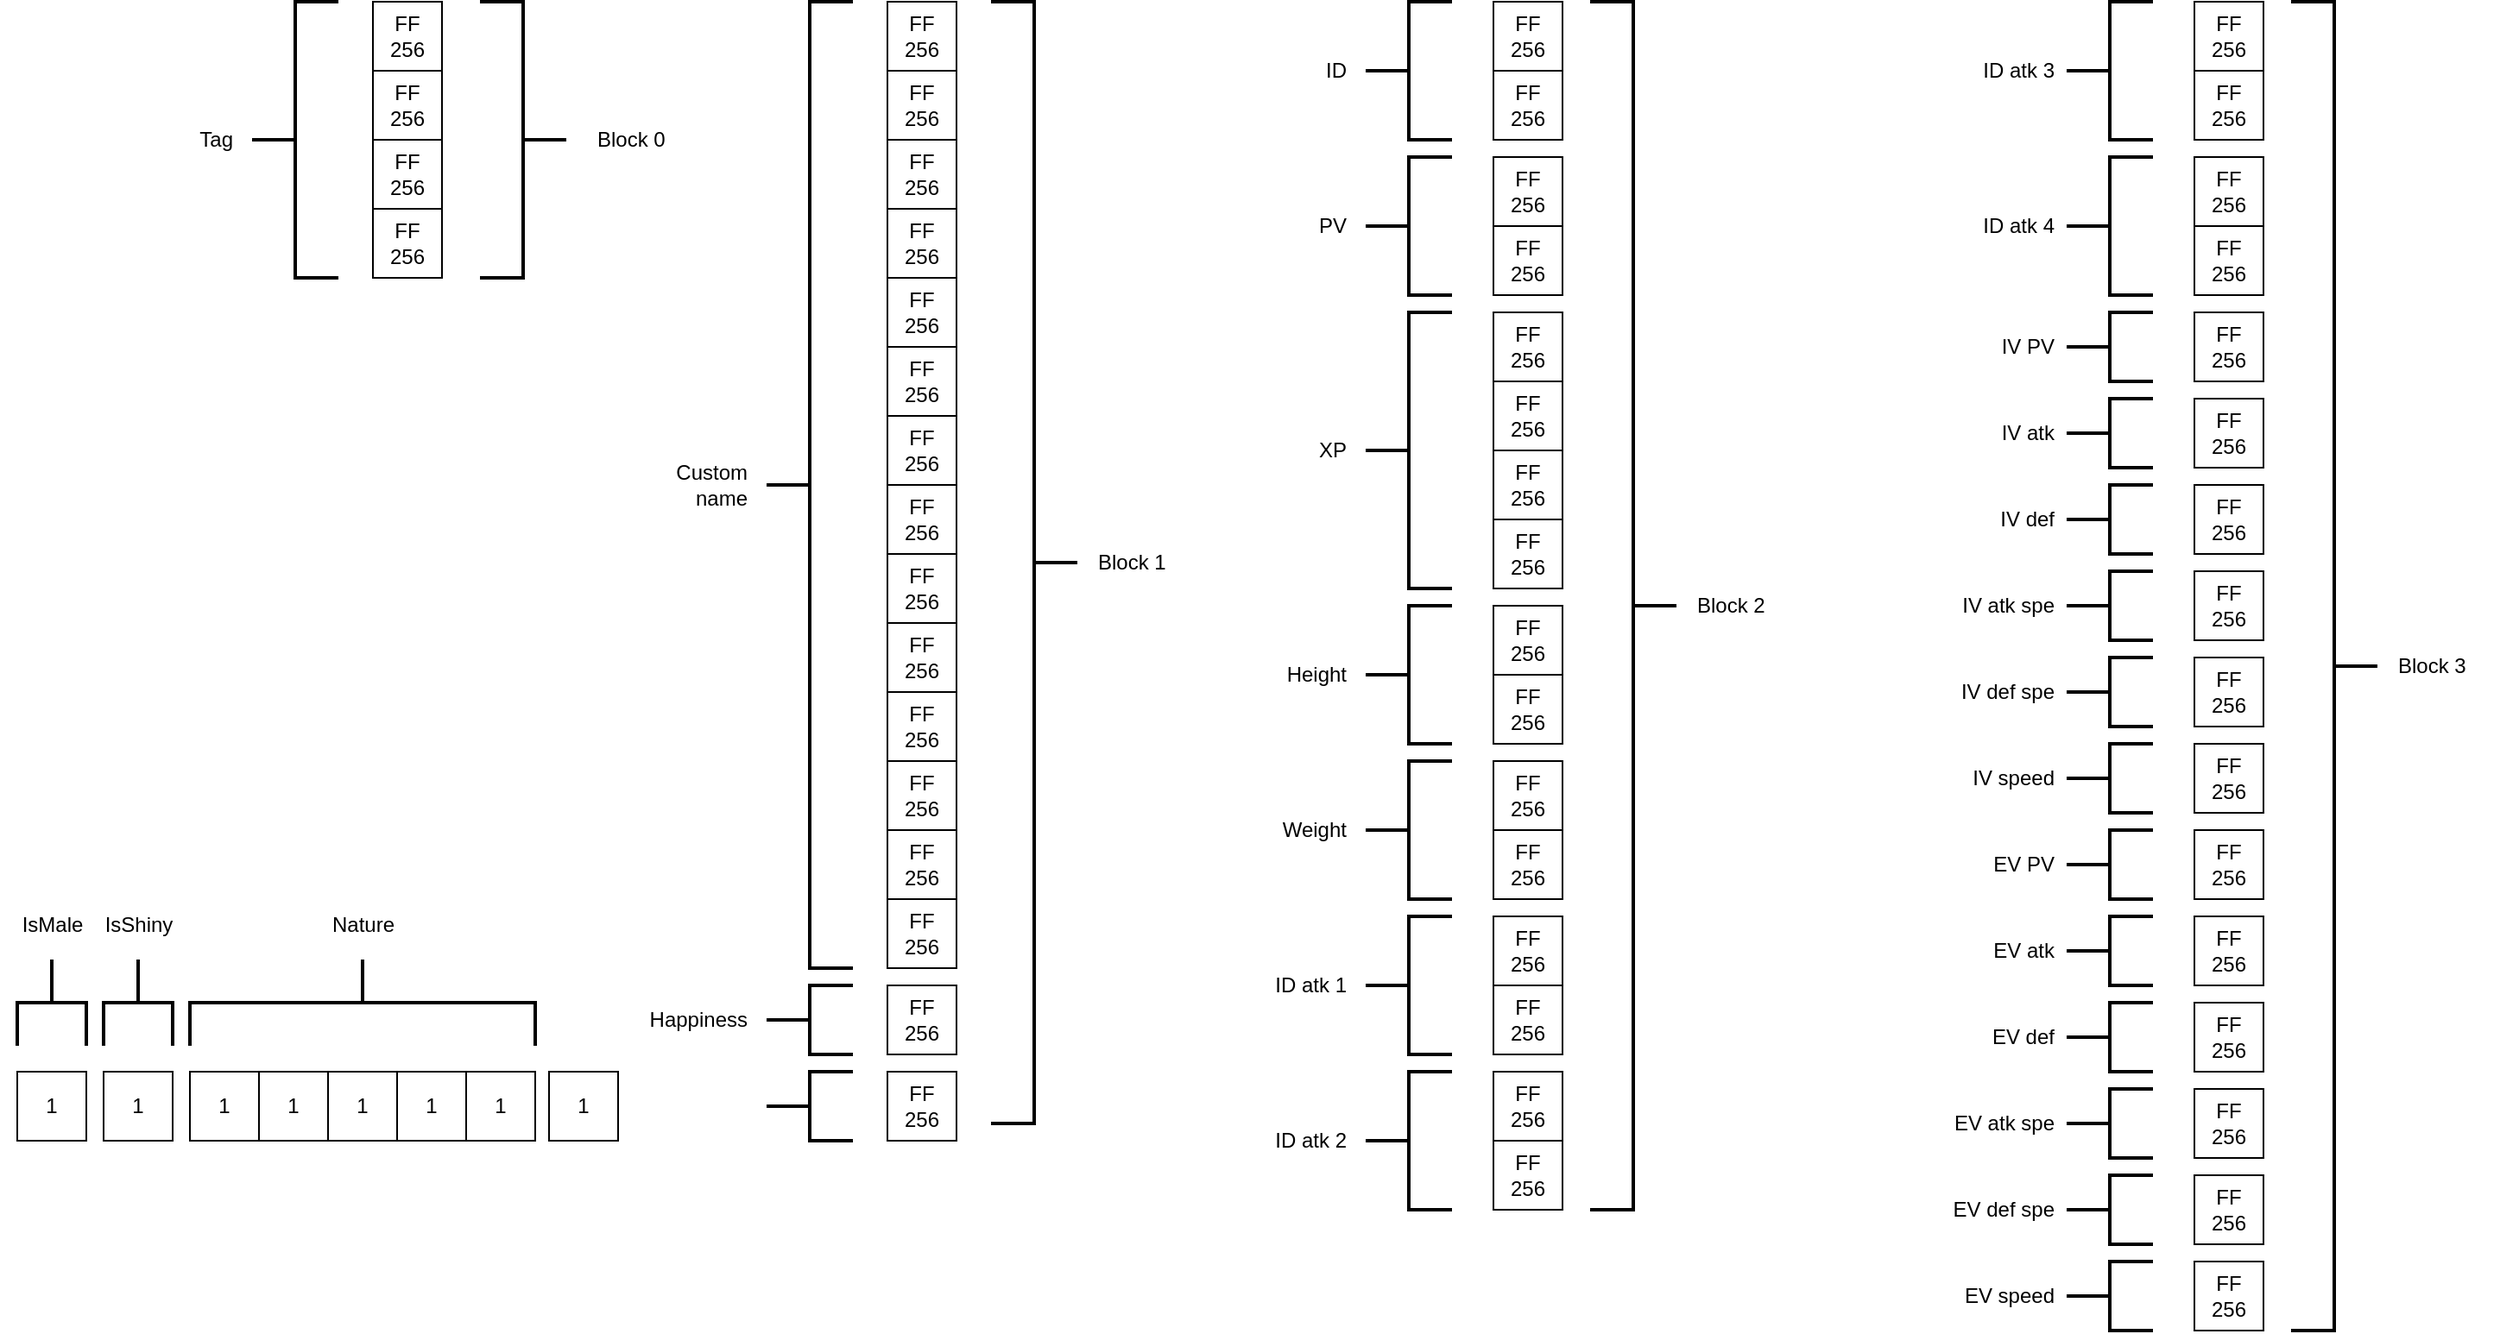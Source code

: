 <mxfile version="22.1.16" type="device">
  <diagram name="Page-1" id="fNJxJ_ZL7ugiNUzL1Xjg">
    <mxGraphModel dx="2474" dy="1196" grid="0" gridSize="10" guides="1" tooltips="1" connect="1" arrows="1" fold="1" page="0" pageScale="1" pageWidth="827" pageHeight="1169" background="none" math="0" shadow="0">
      <root>
        <mxCell id="0" />
        <mxCell id="1" parent="0" />
        <mxCell id="mfL0TyV-P2WpPhHrdN5V-8" value="FF&lt;br&gt;256" style="whiteSpace=wrap;html=1;aspect=fixed;labelBackgroundColor=none;" parent="1" vertex="1">
          <mxGeometry x="150" y="170" width="40" height="40" as="geometry" />
        </mxCell>
        <mxCell id="mfL0TyV-P2WpPhHrdN5V-9" value="FF&lt;br&gt;256" style="whiteSpace=wrap;html=1;aspect=fixed;labelBackgroundColor=none;" parent="1" vertex="1">
          <mxGeometry x="150" y="210" width="40" height="40" as="geometry" />
        </mxCell>
        <mxCell id="mfL0TyV-P2WpPhHrdN5V-10" value="FF&lt;br&gt;256" style="whiteSpace=wrap;html=1;aspect=fixed;labelBackgroundColor=none;" parent="1" vertex="1">
          <mxGeometry x="150" y="250" width="40" height="40" as="geometry" />
        </mxCell>
        <mxCell id="mfL0TyV-P2WpPhHrdN5V-11" value="FF&lt;br&gt;256" style="whiteSpace=wrap;html=1;aspect=fixed;labelBackgroundColor=none;" parent="1" vertex="1">
          <mxGeometry x="150" y="290" width="40" height="40" as="geometry" />
        </mxCell>
        <mxCell id="mfL0TyV-P2WpPhHrdN5V-16" value="FF&lt;br&gt;256" style="whiteSpace=wrap;html=1;aspect=fixed;labelBackgroundColor=none;" parent="1" vertex="1">
          <mxGeometry x="150" y="330" width="40" height="40" as="geometry" />
        </mxCell>
        <mxCell id="mfL0TyV-P2WpPhHrdN5V-17" value="FF&lt;br&gt;256" style="whiteSpace=wrap;html=1;aspect=fixed;labelBackgroundColor=none;" parent="1" vertex="1">
          <mxGeometry x="150" y="370" width="40" height="40" as="geometry" />
        </mxCell>
        <mxCell id="mfL0TyV-P2WpPhHrdN5V-18" value="FF&lt;br&gt;256" style="whiteSpace=wrap;html=1;aspect=fixed;labelBackgroundColor=none;" parent="1" vertex="1">
          <mxGeometry x="150" y="410" width="40" height="40" as="geometry" />
        </mxCell>
        <mxCell id="mfL0TyV-P2WpPhHrdN5V-19" value="FF&lt;br&gt;256" style="whiteSpace=wrap;html=1;aspect=fixed;labelBackgroundColor=none;" parent="1" vertex="1">
          <mxGeometry x="150" y="450" width="40" height="40" as="geometry" />
        </mxCell>
        <mxCell id="mfL0TyV-P2WpPhHrdN5V-20" value="FF&lt;br&gt;256" style="whiteSpace=wrap;html=1;aspect=fixed;labelBackgroundColor=none;" parent="1" vertex="1">
          <mxGeometry x="150" y="490" width="40" height="40" as="geometry" />
        </mxCell>
        <mxCell id="mfL0TyV-P2WpPhHrdN5V-21" value="FF&lt;br&gt;256" style="whiteSpace=wrap;html=1;aspect=fixed;labelBackgroundColor=none;" parent="1" vertex="1">
          <mxGeometry x="150" y="530" width="40" height="40" as="geometry" />
        </mxCell>
        <mxCell id="mfL0TyV-P2WpPhHrdN5V-22" value="FF&lt;br&gt;256" style="whiteSpace=wrap;html=1;aspect=fixed;labelBackgroundColor=none;" parent="1" vertex="1">
          <mxGeometry x="150" y="580" width="40" height="40" as="geometry" />
        </mxCell>
        <mxCell id="mfL0TyV-P2WpPhHrdN5V-23" value="FF&lt;br&gt;256" style="whiteSpace=wrap;html=1;aspect=fixed;labelBackgroundColor=none;" parent="1" vertex="1">
          <mxGeometry x="150" y="630" width="40" height="40" as="geometry" />
        </mxCell>
        <mxCell id="mfL0TyV-P2WpPhHrdN5V-24" value="" style="strokeWidth=2;html=1;shape=mxgraph.flowchart.annotation_2;align=left;labelPosition=right;pointerEvents=1;labelBackgroundColor=none;" parent="1" vertex="1">
          <mxGeometry x="80" y="10" width="50" height="560" as="geometry" />
        </mxCell>
        <mxCell id="mfL0TyV-P2WpPhHrdN5V-25" value="Custom&lt;br&gt;name" style="text;html=1;align=right;verticalAlign=middle;resizable=0;points=[];autosize=1;strokeColor=none;fillColor=none;labelBackgroundColor=none;" parent="1" vertex="1">
          <mxGeometry x="10" y="270" width="60" height="40" as="geometry" />
        </mxCell>
        <mxCell id="mfL0TyV-P2WpPhHrdN5V-26" value="FF&lt;br&gt;256" style="whiteSpace=wrap;html=1;aspect=fixed;labelBackgroundColor=none;" parent="1" vertex="1">
          <mxGeometry x="501" y="10" width="40" height="40" as="geometry" />
        </mxCell>
        <mxCell id="mfL0TyV-P2WpPhHrdN5V-27" value="FF&lt;br&gt;256" style="whiteSpace=wrap;html=1;aspect=fixed;labelBackgroundColor=none;" parent="1" vertex="1">
          <mxGeometry x="501" y="50" width="40" height="40" as="geometry" />
        </mxCell>
        <mxCell id="mfL0TyV-P2WpPhHrdN5V-28" value="" style="strokeWidth=2;html=1;shape=mxgraph.flowchart.annotation_2;align=left;labelPosition=right;pointerEvents=1;labelBackgroundColor=none;" parent="1" vertex="1">
          <mxGeometry x="427" y="10" width="50" height="80" as="geometry" />
        </mxCell>
        <mxCell id="mfL0TyV-P2WpPhHrdN5V-29" value="ID" style="text;html=1;align=right;verticalAlign=middle;resizable=0;points=[];autosize=1;strokeColor=none;fillColor=none;labelBackgroundColor=none;" parent="1" vertex="1">
          <mxGeometry x="377" y="35" width="40" height="30" as="geometry" />
        </mxCell>
        <mxCell id="mfL0TyV-P2WpPhHrdN5V-30" value="FF&lt;br&gt;256" style="whiteSpace=wrap;html=1;aspect=fixed;labelBackgroundColor=none;" parent="1" vertex="1">
          <mxGeometry x="501" y="100" width="40" height="40" as="geometry" />
        </mxCell>
        <mxCell id="mfL0TyV-P2WpPhHrdN5V-31" value="FF&lt;br&gt;256" style="whiteSpace=wrap;html=1;aspect=fixed;labelBackgroundColor=none;" parent="1" vertex="1">
          <mxGeometry x="501" y="140" width="40" height="40" as="geometry" />
        </mxCell>
        <mxCell id="mfL0TyV-P2WpPhHrdN5V-32" value="" style="strokeWidth=2;html=1;shape=mxgraph.flowchart.annotation_2;align=left;labelPosition=right;pointerEvents=1;labelBackgroundColor=none;" parent="1" vertex="1">
          <mxGeometry x="427" y="100" width="50" height="80" as="geometry" />
        </mxCell>
        <mxCell id="mfL0TyV-P2WpPhHrdN5V-33" value="PV" style="text;html=1;align=right;verticalAlign=middle;resizable=0;points=[];autosize=1;strokeColor=none;fillColor=none;labelBackgroundColor=none;" parent="1" vertex="1">
          <mxGeometry x="377" y="125" width="40" height="30" as="geometry" />
        </mxCell>
        <mxCell id="mfL0TyV-P2WpPhHrdN5V-34" value="FF&lt;br&gt;256" style="whiteSpace=wrap;html=1;aspect=fixed;labelBackgroundColor=none;" parent="1" vertex="1">
          <mxGeometry x="501" y="190" width="40" height="40" as="geometry" />
        </mxCell>
        <mxCell id="mfL0TyV-P2WpPhHrdN5V-35" value="FF&lt;br&gt;256" style="whiteSpace=wrap;html=1;aspect=fixed;labelBackgroundColor=none;" parent="1" vertex="1">
          <mxGeometry x="501" y="230" width="40" height="40" as="geometry" />
        </mxCell>
        <mxCell id="mfL0TyV-P2WpPhHrdN5V-36" value="" style="strokeWidth=2;html=1;shape=mxgraph.flowchart.annotation_2;align=left;labelPosition=right;pointerEvents=1;labelBackgroundColor=none;" parent="1" vertex="1">
          <mxGeometry x="427" y="190" width="50" height="160" as="geometry" />
        </mxCell>
        <mxCell id="mfL0TyV-P2WpPhHrdN5V-37" value="XP" style="text;html=1;align=right;verticalAlign=middle;resizable=0;points=[];autosize=1;strokeColor=none;fillColor=none;labelBackgroundColor=none;" parent="1" vertex="1">
          <mxGeometry x="377" y="255" width="40" height="30" as="geometry" />
        </mxCell>
        <mxCell id="mfL0TyV-P2WpPhHrdN5V-38" value="FF&lt;br&gt;256" style="whiteSpace=wrap;html=1;aspect=fixed;labelBackgroundColor=none;" parent="1" vertex="1">
          <mxGeometry x="501" y="270" width="40" height="40" as="geometry" />
        </mxCell>
        <mxCell id="mfL0TyV-P2WpPhHrdN5V-39" value="FF&lt;br&gt;256" style="whiteSpace=wrap;html=1;aspect=fixed;labelBackgroundColor=none;" parent="1" vertex="1">
          <mxGeometry x="501" y="310" width="40" height="40" as="geometry" />
        </mxCell>
        <mxCell id="mfL0TyV-P2WpPhHrdN5V-40" value="FF&lt;br&gt;256" style="whiteSpace=wrap;html=1;aspect=fixed;labelBackgroundColor=none;" parent="1" vertex="1">
          <mxGeometry x="501" y="360" width="40" height="40" as="geometry" />
        </mxCell>
        <mxCell id="mfL0TyV-P2WpPhHrdN5V-41" value="FF&lt;br&gt;256" style="whiteSpace=wrap;html=1;aspect=fixed;labelBackgroundColor=none;" parent="1" vertex="1">
          <mxGeometry x="501" y="400" width="40" height="40" as="geometry" />
        </mxCell>
        <mxCell id="mfL0TyV-P2WpPhHrdN5V-42" value="" style="strokeWidth=2;html=1;shape=mxgraph.flowchart.annotation_2;align=left;labelPosition=right;pointerEvents=1;labelBackgroundColor=none;" parent="1" vertex="1">
          <mxGeometry x="427" y="360" width="50" height="80" as="geometry" />
        </mxCell>
        <mxCell id="mfL0TyV-P2WpPhHrdN5V-43" value="Height" style="text;html=1;align=right;verticalAlign=middle;resizable=0;points=[];autosize=1;strokeColor=none;fillColor=none;labelBackgroundColor=none;" parent="1" vertex="1">
          <mxGeometry x="357" y="385" width="60" height="30" as="geometry" />
        </mxCell>
        <mxCell id="mfL0TyV-P2WpPhHrdN5V-44" value="FF&lt;br&gt;256" style="whiteSpace=wrap;html=1;aspect=fixed;labelBackgroundColor=none;" parent="1" vertex="1">
          <mxGeometry x="501" y="450" width="40" height="40" as="geometry" />
        </mxCell>
        <mxCell id="mfL0TyV-P2WpPhHrdN5V-45" value="FF&lt;br&gt;256" style="whiteSpace=wrap;html=1;aspect=fixed;labelBackgroundColor=none;" parent="1" vertex="1">
          <mxGeometry x="501" y="490" width="40" height="40" as="geometry" />
        </mxCell>
        <mxCell id="mfL0TyV-P2WpPhHrdN5V-46" value="" style="strokeWidth=2;html=1;shape=mxgraph.flowchart.annotation_2;align=left;labelPosition=right;pointerEvents=1;labelBackgroundColor=none;" parent="1" vertex="1">
          <mxGeometry x="427" y="450" width="50" height="80" as="geometry" />
        </mxCell>
        <mxCell id="mfL0TyV-P2WpPhHrdN5V-47" value="Weight" style="text;html=1;align=right;verticalAlign=middle;resizable=0;points=[];autosize=1;strokeColor=none;fillColor=none;labelBackgroundColor=none;" parent="1" vertex="1">
          <mxGeometry x="357" y="475" width="60" height="30" as="geometry" />
        </mxCell>
        <mxCell id="mfL0TyV-P2WpPhHrdN5V-48" value="FF&lt;br&gt;256" style="whiteSpace=wrap;html=1;aspect=fixed;labelBackgroundColor=none;" parent="1" vertex="1">
          <mxGeometry x="501" y="540" width="40" height="40" as="geometry" />
        </mxCell>
        <mxCell id="mfL0TyV-P2WpPhHrdN5V-49" value="FF&lt;br&gt;256" style="whiteSpace=wrap;html=1;aspect=fixed;labelBackgroundColor=none;" parent="1" vertex="1">
          <mxGeometry x="501" y="580" width="40" height="40" as="geometry" />
        </mxCell>
        <mxCell id="mfL0TyV-P2WpPhHrdN5V-50" value="" style="strokeWidth=2;html=1;shape=mxgraph.flowchart.annotation_2;align=left;labelPosition=right;pointerEvents=1;labelBackgroundColor=none;" parent="1" vertex="1">
          <mxGeometry x="427" y="540" width="50" height="80" as="geometry" />
        </mxCell>
        <mxCell id="mfL0TyV-P2WpPhHrdN5V-51" value="ID atk 1" style="text;html=1;align=right;verticalAlign=middle;resizable=0;points=[];autosize=1;strokeColor=none;fillColor=none;labelBackgroundColor=none;" parent="1" vertex="1">
          <mxGeometry x="357" y="565" width="60" height="30" as="geometry" />
        </mxCell>
        <mxCell id="mfL0TyV-P2WpPhHrdN5V-52" value="FF&lt;br&gt;256" style="whiteSpace=wrap;html=1;aspect=fixed;labelBackgroundColor=none;" parent="1" vertex="1">
          <mxGeometry x="501" y="630" width="40" height="40" as="geometry" />
        </mxCell>
        <mxCell id="mfL0TyV-P2WpPhHrdN5V-53" value="FF&lt;br&gt;256" style="whiteSpace=wrap;html=1;aspect=fixed;labelBackgroundColor=none;" parent="1" vertex="1">
          <mxGeometry x="501" y="670" width="40" height="40" as="geometry" />
        </mxCell>
        <mxCell id="mfL0TyV-P2WpPhHrdN5V-54" value="" style="strokeWidth=2;html=1;shape=mxgraph.flowchart.annotation_2;align=left;labelPosition=right;pointerEvents=1;labelBackgroundColor=none;" parent="1" vertex="1">
          <mxGeometry x="427" y="630" width="50" height="80" as="geometry" />
        </mxCell>
        <mxCell id="mfL0TyV-P2WpPhHrdN5V-55" value="ID atk 2" style="text;html=1;align=right;verticalAlign=middle;resizable=0;points=[];autosize=1;strokeColor=none;fillColor=none;labelBackgroundColor=none;" parent="1" vertex="1">
          <mxGeometry x="357" y="655" width="60" height="30" as="geometry" />
        </mxCell>
        <mxCell id="mfL0TyV-P2WpPhHrdN5V-56" value="FF&lt;br&gt;256" style="whiteSpace=wrap;html=1;aspect=fixed;labelBackgroundColor=none;" parent="1" vertex="1">
          <mxGeometry x="907" y="10" width="40" height="40" as="geometry" />
        </mxCell>
        <mxCell id="mfL0TyV-P2WpPhHrdN5V-57" value="FF&lt;br&gt;256" style="whiteSpace=wrap;html=1;aspect=fixed;labelBackgroundColor=none;" parent="1" vertex="1">
          <mxGeometry x="907" y="50" width="40" height="40" as="geometry" />
        </mxCell>
        <mxCell id="mfL0TyV-P2WpPhHrdN5V-58" value="" style="strokeWidth=2;html=1;shape=mxgraph.flowchart.annotation_2;align=left;labelPosition=right;pointerEvents=1;labelBackgroundColor=none;" parent="1" vertex="1">
          <mxGeometry x="833" y="10" width="50" height="80" as="geometry" />
        </mxCell>
        <mxCell id="mfL0TyV-P2WpPhHrdN5V-59" value="ID atk 3" style="text;html=1;align=right;verticalAlign=middle;resizable=0;points=[];autosize=1;strokeColor=none;fillColor=none;labelBackgroundColor=none;" parent="1" vertex="1">
          <mxGeometry x="767" y="35" width="60" height="30" as="geometry" />
        </mxCell>
        <mxCell id="mfL0TyV-P2WpPhHrdN5V-60" value="FF&lt;br&gt;256" style="whiteSpace=wrap;html=1;aspect=fixed;labelBackgroundColor=none;" parent="1" vertex="1">
          <mxGeometry x="907" y="100" width="40" height="40" as="geometry" />
        </mxCell>
        <mxCell id="mfL0TyV-P2WpPhHrdN5V-61" value="FF&lt;br&gt;256" style="whiteSpace=wrap;html=1;aspect=fixed;labelBackgroundColor=none;" parent="1" vertex="1">
          <mxGeometry x="907" y="140" width="40" height="40" as="geometry" />
        </mxCell>
        <mxCell id="mfL0TyV-P2WpPhHrdN5V-62" value="" style="strokeWidth=2;html=1;shape=mxgraph.flowchart.annotation_2;align=left;labelPosition=right;pointerEvents=1;labelBackgroundColor=none;" parent="1" vertex="1">
          <mxGeometry x="833" y="100" width="50" height="80" as="geometry" />
        </mxCell>
        <mxCell id="mfL0TyV-P2WpPhHrdN5V-63" value="ID atk 4" style="text;html=1;align=right;verticalAlign=middle;resizable=0;points=[];autosize=1;strokeColor=none;fillColor=none;labelBackgroundColor=none;" parent="1" vertex="1">
          <mxGeometry x="767" y="125" width="60" height="30" as="geometry" />
        </mxCell>
        <mxCell id="mfL0TyV-P2WpPhHrdN5V-64" value="FF&lt;br&gt;256" style="whiteSpace=wrap;html=1;aspect=fixed;labelBackgroundColor=none;" parent="1" vertex="1">
          <mxGeometry x="907" y="190" width="40" height="40" as="geometry" />
        </mxCell>
        <mxCell id="mfL0TyV-P2WpPhHrdN5V-66" value="" style="strokeWidth=2;html=1;shape=mxgraph.flowchart.annotation_2;align=left;labelPosition=right;pointerEvents=1;labelBackgroundColor=none;" parent="1" vertex="1">
          <mxGeometry x="833" y="190" width="50" height="40" as="geometry" />
        </mxCell>
        <mxCell id="mfL0TyV-P2WpPhHrdN5V-67" value="IV PV" style="text;html=1;align=right;verticalAlign=middle;resizable=0;points=[];autosize=1;strokeColor=none;fillColor=none;labelBackgroundColor=none;" parent="1" vertex="1">
          <mxGeometry x="777" y="195" width="50" height="30" as="geometry" />
        </mxCell>
        <mxCell id="mfL0TyV-P2WpPhHrdN5V-68" value="FF&lt;br&gt;256" style="whiteSpace=wrap;html=1;aspect=fixed;labelBackgroundColor=none;" parent="1" vertex="1">
          <mxGeometry x="907" y="240" width="40" height="40" as="geometry" />
        </mxCell>
        <mxCell id="mfL0TyV-P2WpPhHrdN5V-69" value="" style="strokeWidth=2;html=1;shape=mxgraph.flowchart.annotation_2;align=left;labelPosition=right;pointerEvents=1;labelBackgroundColor=none;" parent="1" vertex="1">
          <mxGeometry x="833" y="240" width="50" height="40" as="geometry" />
        </mxCell>
        <mxCell id="mfL0TyV-P2WpPhHrdN5V-70" value="IV atk" style="text;html=1;align=right;verticalAlign=middle;resizable=0;points=[];autosize=1;strokeColor=none;fillColor=none;labelBackgroundColor=none;" parent="1" vertex="1">
          <mxGeometry x="777" y="245" width="50" height="30" as="geometry" />
        </mxCell>
        <mxCell id="mfL0TyV-P2WpPhHrdN5V-71" value="FF&lt;br&gt;256" style="whiteSpace=wrap;html=1;aspect=fixed;labelBackgroundColor=none;" parent="1" vertex="1">
          <mxGeometry x="907" y="290" width="40" height="40" as="geometry" />
        </mxCell>
        <mxCell id="mfL0TyV-P2WpPhHrdN5V-72" value="" style="strokeWidth=2;html=1;shape=mxgraph.flowchart.annotation_2;align=left;labelPosition=right;pointerEvents=1;labelBackgroundColor=none;" parent="1" vertex="1">
          <mxGeometry x="833" y="290" width="50" height="40" as="geometry" />
        </mxCell>
        <mxCell id="mfL0TyV-P2WpPhHrdN5V-73" value="IV def" style="text;html=1;align=right;verticalAlign=middle;resizable=0;points=[];autosize=1;strokeColor=none;fillColor=none;labelBackgroundColor=none;" parent="1" vertex="1">
          <mxGeometry x="777" y="295" width="50" height="30" as="geometry" />
        </mxCell>
        <mxCell id="mfL0TyV-P2WpPhHrdN5V-78" value="FF&lt;br&gt;256" style="whiteSpace=wrap;html=1;aspect=fixed;labelBackgroundColor=none;" parent="1" vertex="1">
          <mxGeometry x="907" y="340" width="40" height="40" as="geometry" />
        </mxCell>
        <mxCell id="mfL0TyV-P2WpPhHrdN5V-79" value="" style="strokeWidth=2;html=1;shape=mxgraph.flowchart.annotation_2;align=left;labelPosition=right;pointerEvents=1;labelBackgroundColor=none;" parent="1" vertex="1">
          <mxGeometry x="833" y="340" width="50" height="40" as="geometry" />
        </mxCell>
        <mxCell id="mfL0TyV-P2WpPhHrdN5V-80" value="IV atk spe" style="text;html=1;align=right;verticalAlign=middle;resizable=0;points=[];autosize=1;strokeColor=none;fillColor=none;labelBackgroundColor=none;" parent="1" vertex="1">
          <mxGeometry x="747" y="345" width="80" height="30" as="geometry" />
        </mxCell>
        <mxCell id="mfL0TyV-P2WpPhHrdN5V-81" value="FF&lt;br&gt;256" style="whiteSpace=wrap;html=1;aspect=fixed;labelBackgroundColor=none;" parent="1" vertex="1">
          <mxGeometry x="907" y="390" width="40" height="40" as="geometry" />
        </mxCell>
        <mxCell id="mfL0TyV-P2WpPhHrdN5V-82" value="" style="strokeWidth=2;html=1;shape=mxgraph.flowchart.annotation_2;align=left;labelPosition=right;pointerEvents=1;labelBackgroundColor=none;" parent="1" vertex="1">
          <mxGeometry x="833" y="390" width="50" height="40" as="geometry" />
        </mxCell>
        <mxCell id="mfL0TyV-P2WpPhHrdN5V-83" value="IV def spe" style="text;html=1;align=right;verticalAlign=middle;resizable=0;points=[];autosize=1;strokeColor=none;fillColor=none;labelBackgroundColor=none;" parent="1" vertex="1">
          <mxGeometry x="747" y="395" width="80" height="30" as="geometry" />
        </mxCell>
        <mxCell id="mfL0TyV-P2WpPhHrdN5V-84" value="FF&lt;br&gt;256" style="whiteSpace=wrap;html=1;aspect=fixed;labelBackgroundColor=none;" parent="1" vertex="1">
          <mxGeometry x="907" y="440" width="40" height="40" as="geometry" />
        </mxCell>
        <mxCell id="mfL0TyV-P2WpPhHrdN5V-85" value="" style="strokeWidth=2;html=1;shape=mxgraph.flowchart.annotation_2;align=left;labelPosition=right;pointerEvents=1;labelBackgroundColor=none;" parent="1" vertex="1">
          <mxGeometry x="833" y="440" width="50" height="40" as="geometry" />
        </mxCell>
        <mxCell id="mfL0TyV-P2WpPhHrdN5V-86" value="IV speed" style="text;html=1;align=right;verticalAlign=middle;resizable=0;points=[];autosize=1;strokeColor=none;fillColor=none;labelBackgroundColor=none;" parent="1" vertex="1">
          <mxGeometry x="757" y="445" width="70" height="30" as="geometry" />
        </mxCell>
        <mxCell id="mfL0TyV-P2WpPhHrdN5V-87" value="FF&lt;br&gt;256" style="whiteSpace=wrap;html=1;aspect=fixed;labelBackgroundColor=none;" parent="1" vertex="1">
          <mxGeometry x="907" y="490" width="40" height="40" as="geometry" />
        </mxCell>
        <mxCell id="mfL0TyV-P2WpPhHrdN5V-88" value="" style="strokeWidth=2;html=1;shape=mxgraph.flowchart.annotation_2;align=left;labelPosition=right;pointerEvents=1;labelBackgroundColor=none;" parent="1" vertex="1">
          <mxGeometry x="833" y="490" width="50" height="40" as="geometry" />
        </mxCell>
        <mxCell id="mfL0TyV-P2WpPhHrdN5V-89" value="EV PV" style="text;html=1;align=right;verticalAlign=middle;resizable=0;points=[];autosize=1;strokeColor=none;fillColor=none;labelBackgroundColor=none;" parent="1" vertex="1">
          <mxGeometry x="767" y="495" width="60" height="30" as="geometry" />
        </mxCell>
        <mxCell id="mfL0TyV-P2WpPhHrdN5V-90" value="FF&lt;br&gt;256" style="whiteSpace=wrap;html=1;aspect=fixed;labelBackgroundColor=none;" parent="1" vertex="1">
          <mxGeometry x="907" y="540" width="40" height="40" as="geometry" />
        </mxCell>
        <mxCell id="mfL0TyV-P2WpPhHrdN5V-91" value="" style="strokeWidth=2;html=1;shape=mxgraph.flowchart.annotation_2;align=left;labelPosition=right;pointerEvents=1;labelBackgroundColor=none;" parent="1" vertex="1">
          <mxGeometry x="833" y="540" width="50" height="40" as="geometry" />
        </mxCell>
        <mxCell id="mfL0TyV-P2WpPhHrdN5V-92" value="EV atk" style="text;html=1;align=right;verticalAlign=middle;resizable=0;points=[];autosize=1;strokeColor=none;fillColor=none;labelBackgroundColor=none;" parent="1" vertex="1">
          <mxGeometry x="767" y="545" width="60" height="30" as="geometry" />
        </mxCell>
        <mxCell id="mfL0TyV-P2WpPhHrdN5V-93" value="FF&lt;br&gt;256" style="whiteSpace=wrap;html=1;aspect=fixed;labelBackgroundColor=none;" parent="1" vertex="1">
          <mxGeometry x="907" y="590" width="40" height="40" as="geometry" />
        </mxCell>
        <mxCell id="mfL0TyV-P2WpPhHrdN5V-94" value="" style="strokeWidth=2;html=1;shape=mxgraph.flowchart.annotation_2;align=left;labelPosition=right;pointerEvents=1;labelBackgroundColor=none;" parent="1" vertex="1">
          <mxGeometry x="833" y="590" width="50" height="40" as="geometry" />
        </mxCell>
        <mxCell id="mfL0TyV-P2WpPhHrdN5V-95" value="EV def" style="text;html=1;align=right;verticalAlign=middle;resizable=0;points=[];autosize=1;strokeColor=none;fillColor=none;labelBackgroundColor=none;" parent="1" vertex="1">
          <mxGeometry x="767" y="595" width="60" height="30" as="geometry" />
        </mxCell>
        <mxCell id="mfL0TyV-P2WpPhHrdN5V-96" value="FF&lt;br&gt;256" style="whiteSpace=wrap;html=1;aspect=fixed;labelBackgroundColor=none;" parent="1" vertex="1">
          <mxGeometry x="907" y="640" width="40" height="40" as="geometry" />
        </mxCell>
        <mxCell id="mfL0TyV-P2WpPhHrdN5V-97" value="" style="strokeWidth=2;html=1;shape=mxgraph.flowchart.annotation_2;align=left;labelPosition=right;pointerEvents=1;labelBackgroundColor=none;" parent="1" vertex="1">
          <mxGeometry x="833" y="640" width="50" height="40" as="geometry" />
        </mxCell>
        <mxCell id="mfL0TyV-P2WpPhHrdN5V-98" value="FF&lt;br&gt;256" style="whiteSpace=wrap;html=1;aspect=fixed;labelBackgroundColor=none;" parent="1" vertex="1">
          <mxGeometry x="907" y="690" width="40" height="40" as="geometry" />
        </mxCell>
        <mxCell id="mfL0TyV-P2WpPhHrdN5V-99" value="" style="strokeWidth=2;html=1;shape=mxgraph.flowchart.annotation_2;align=left;labelPosition=right;pointerEvents=1;labelBackgroundColor=none;" parent="1" vertex="1">
          <mxGeometry x="833" y="690" width="50" height="40" as="geometry" />
        </mxCell>
        <mxCell id="mfL0TyV-P2WpPhHrdN5V-100" value="FF&lt;br&gt;256" style="whiteSpace=wrap;html=1;aspect=fixed;labelBackgroundColor=none;" parent="1" vertex="1">
          <mxGeometry x="907" y="740" width="40" height="40" as="geometry" />
        </mxCell>
        <mxCell id="mfL0TyV-P2WpPhHrdN5V-101" value="" style="strokeWidth=2;html=1;shape=mxgraph.flowchart.annotation_2;align=left;labelPosition=right;pointerEvents=1;labelBackgroundColor=none;" parent="1" vertex="1">
          <mxGeometry x="833" y="740" width="50" height="40" as="geometry" />
        </mxCell>
        <mxCell id="mfL0TyV-P2WpPhHrdN5V-102" value="EV atk spe" style="text;html=1;align=right;verticalAlign=middle;resizable=0;points=[];autosize=1;strokeColor=none;fillColor=none;labelBackgroundColor=none;" parent="1" vertex="1">
          <mxGeometry x="747" y="645" width="80" height="30" as="geometry" />
        </mxCell>
        <mxCell id="mfL0TyV-P2WpPhHrdN5V-103" value="EV def spe" style="text;html=1;align=right;verticalAlign=middle;resizable=0;points=[];autosize=1;strokeColor=none;fillColor=none;labelBackgroundColor=none;" parent="1" vertex="1">
          <mxGeometry x="747" y="695" width="80" height="30" as="geometry" />
        </mxCell>
        <mxCell id="mfL0TyV-P2WpPhHrdN5V-104" value="EV speed" style="text;html=1;align=right;verticalAlign=middle;resizable=0;points=[];autosize=1;strokeColor=none;fillColor=none;labelBackgroundColor=none;" parent="1" vertex="1">
          <mxGeometry x="747" y="745" width="80" height="30" as="geometry" />
        </mxCell>
        <mxCell id="mfL0TyV-P2WpPhHrdN5V-106" value="" style="strokeWidth=2;html=1;shape=mxgraph.flowchart.annotation_2;align=left;labelPosition=right;pointerEvents=1;rotation=-180;labelBackgroundColor=none;" parent="1" vertex="1">
          <mxGeometry x="210" y="10" width="50" height="650" as="geometry" />
        </mxCell>
        <mxCell id="mfL0TyV-P2WpPhHrdN5V-107" value="Block 1" style="text;html=1;align=left;verticalAlign=middle;resizable=0;points=[];autosize=1;strokeColor=none;fillColor=none;labelBackgroundColor=none;" parent="1" vertex="1">
          <mxGeometry x="270" y="320" width="60" height="30" as="geometry" />
        </mxCell>
        <mxCell id="mfL0TyV-P2WpPhHrdN5V-108" value="" style="strokeWidth=2;html=1;shape=mxgraph.flowchart.annotation_2;align=left;labelPosition=right;pointerEvents=1;rotation=-180;labelBackgroundColor=none;" parent="1" vertex="1">
          <mxGeometry x="557" y="10" width="50" height="700" as="geometry" />
        </mxCell>
        <mxCell id="mfL0TyV-P2WpPhHrdN5V-109" value="Block 2" style="text;html=1;align=left;verticalAlign=middle;resizable=0;points=[];autosize=1;strokeColor=none;fillColor=none;labelBackgroundColor=none;" parent="1" vertex="1">
          <mxGeometry x="617" y="345" width="60" height="30" as="geometry" />
        </mxCell>
        <mxCell id="mfL0TyV-P2WpPhHrdN5V-110" value="" style="strokeWidth=2;html=1;shape=mxgraph.flowchart.annotation_2;align=left;labelPosition=right;pointerEvents=1;rotation=-180;labelBackgroundColor=none;" parent="1" vertex="1">
          <mxGeometry x="963" y="10" width="50" height="770" as="geometry" />
        </mxCell>
        <mxCell id="mfL0TyV-P2WpPhHrdN5V-111" value="Block 3" style="text;html=1;align=left;verticalAlign=middle;resizable=0;points=[];autosize=1;strokeColor=none;fillColor=none;labelBackgroundColor=none;" parent="1" vertex="1">
          <mxGeometry x="1023" y="380" width="60" height="30" as="geometry" />
        </mxCell>
        <mxCell id="EzLNX4KlcgkMV2vG-WTn-1" value="" style="strokeWidth=2;html=1;shape=mxgraph.flowchart.annotation_2;align=left;labelPosition=right;pointerEvents=1;labelBackgroundColor=none;" parent="1" vertex="1">
          <mxGeometry x="80" y="630" width="50" height="40" as="geometry" />
        </mxCell>
        <mxCell id="EzLNX4KlcgkMV2vG-WTn-2" value="1" style="whiteSpace=wrap;html=1;aspect=fixed;labelBackgroundColor=none;" parent="1" vertex="1">
          <mxGeometry x="-46" y="630" width="40" height="40" as="geometry" />
        </mxCell>
        <mxCell id="EzLNX4KlcgkMV2vG-WTn-3" value="1" style="whiteSpace=wrap;html=1;aspect=fixed;labelBackgroundColor=none;" parent="1" vertex="1">
          <mxGeometry x="-94" y="630" width="40" height="40" as="geometry" />
        </mxCell>
        <mxCell id="EzLNX4KlcgkMV2vG-WTn-4" value="1" style="whiteSpace=wrap;html=1;aspect=fixed;labelBackgroundColor=none;" parent="1" vertex="1">
          <mxGeometry x="-134" y="630" width="40" height="40" as="geometry" />
        </mxCell>
        <mxCell id="EzLNX4KlcgkMV2vG-WTn-5" value="1" style="whiteSpace=wrap;html=1;aspect=fixed;labelBackgroundColor=none;" parent="1" vertex="1">
          <mxGeometry x="-174" y="630" width="40" height="40" as="geometry" />
        </mxCell>
        <mxCell id="EzLNX4KlcgkMV2vG-WTn-6" value="1" style="whiteSpace=wrap;html=1;aspect=fixed;labelBackgroundColor=none;" parent="1" vertex="1">
          <mxGeometry x="-214" y="630" width="40" height="40" as="geometry" />
        </mxCell>
        <mxCell id="EzLNX4KlcgkMV2vG-WTn-7" value="1" style="whiteSpace=wrap;html=1;aspect=fixed;labelBackgroundColor=none;" parent="1" vertex="1">
          <mxGeometry x="-254" y="630" width="40" height="40" as="geometry" />
        </mxCell>
        <mxCell id="EzLNX4KlcgkMV2vG-WTn-8" value="1" style="whiteSpace=wrap;html=1;aspect=fixed;labelBackgroundColor=none;" parent="1" vertex="1">
          <mxGeometry x="-304" y="630" width="40" height="40" as="geometry" />
        </mxCell>
        <mxCell id="EzLNX4KlcgkMV2vG-WTn-9" value="1" style="whiteSpace=wrap;html=1;aspect=fixed;labelBackgroundColor=none;" parent="1" vertex="1">
          <mxGeometry x="-354" y="630" width="40" height="40" as="geometry" />
        </mxCell>
        <mxCell id="EzLNX4KlcgkMV2vG-WTn-11" value="" style="strokeWidth=2;html=1;shape=mxgraph.flowchart.annotation_2;align=left;labelPosition=right;pointerEvents=1;labelBackgroundColor=none;rotation=90;" parent="1" vertex="1">
          <mxGeometry x="-359" y="570" width="50" height="40" as="geometry" />
        </mxCell>
        <mxCell id="EzLNX4KlcgkMV2vG-WTn-12" value="" style="strokeWidth=2;html=1;shape=mxgraph.flowchart.annotation_2;align=left;labelPosition=right;pointerEvents=1;labelBackgroundColor=none;rotation=90;" parent="1" vertex="1">
          <mxGeometry x="-309" y="570" width="50" height="40" as="geometry" />
        </mxCell>
        <mxCell id="EzLNX4KlcgkMV2vG-WTn-13" value="IsMale" style="text;html=1;align=center;verticalAlign=middle;resizable=0;points=[];autosize=1;strokeColor=none;fillColor=none;labelBackgroundColor=none;" parent="1" vertex="1">
          <mxGeometry x="-364" y="530" width="60" height="30" as="geometry" />
        </mxCell>
        <mxCell id="EzLNX4KlcgkMV2vG-WTn-14" value="IsShiny" style="text;html=1;align=center;verticalAlign=middle;resizable=0;points=[];autosize=1;strokeColor=none;fillColor=none;labelBackgroundColor=none;" parent="1" vertex="1">
          <mxGeometry x="-314" y="530" width="60" height="30" as="geometry" />
        </mxCell>
        <mxCell id="EzLNX4KlcgkMV2vG-WTn-15" value="FF&lt;br&gt;256" style="whiteSpace=wrap;html=1;aspect=fixed;labelBackgroundColor=none;" parent="1" vertex="1">
          <mxGeometry x="-148" y="10" width="40" height="40" as="geometry" />
        </mxCell>
        <mxCell id="EzLNX4KlcgkMV2vG-WTn-16" value="FF&lt;br&gt;256" style="whiteSpace=wrap;html=1;aspect=fixed;labelBackgroundColor=none;" parent="1" vertex="1">
          <mxGeometry x="-148" y="50" width="40" height="40" as="geometry" />
        </mxCell>
        <mxCell id="EzLNX4KlcgkMV2vG-WTn-17" value="FF&lt;br&gt;256" style="whiteSpace=wrap;html=1;aspect=fixed;labelBackgroundColor=none;" parent="1" vertex="1">
          <mxGeometry x="-148" y="90" width="40" height="40" as="geometry" />
        </mxCell>
        <mxCell id="EzLNX4KlcgkMV2vG-WTn-18" value="FF&lt;br&gt;256" style="whiteSpace=wrap;html=1;aspect=fixed;labelBackgroundColor=none;" parent="1" vertex="1">
          <mxGeometry x="-148" y="130" width="40" height="40" as="geometry" />
        </mxCell>
        <mxCell id="EzLNX4KlcgkMV2vG-WTn-19" value="" style="strokeWidth=2;html=1;shape=mxgraph.flowchart.annotation_2;align=left;labelPosition=right;pointerEvents=1;labelBackgroundColor=none;" parent="1" vertex="1">
          <mxGeometry x="-218" y="10" width="50" height="160" as="geometry" />
        </mxCell>
        <mxCell id="EzLNX4KlcgkMV2vG-WTn-20" value="Tag" style="text;html=1;align=right;verticalAlign=middle;resizable=0;points=[];autosize=1;strokeColor=none;fillColor=none;labelBackgroundColor=none;" parent="1" vertex="1">
          <mxGeometry x="-268" y="75" width="40" height="30" as="geometry" />
        </mxCell>
        <mxCell id="EzLNX4KlcgkMV2vG-WTn-22" value="" style="strokeWidth=2;html=1;shape=mxgraph.flowchart.annotation_2;align=left;labelPosition=right;pointerEvents=1;rotation=-180;labelBackgroundColor=none;" parent="1" vertex="1">
          <mxGeometry x="-86" y="10" width="50" height="160" as="geometry" />
        </mxCell>
        <mxCell id="EzLNX4KlcgkMV2vG-WTn-23" value="Block 0" style="text;html=1;align=left;verticalAlign=middle;resizable=0;points=[];autosize=1;strokeColor=none;fillColor=none;labelBackgroundColor=none;" parent="1" vertex="1">
          <mxGeometry x="-20" y="75" width="60" height="30" as="geometry" />
        </mxCell>
        <mxCell id="EzLNX4KlcgkMV2vG-WTn-24" value="FF&lt;br&gt;256" style="whiteSpace=wrap;html=1;aspect=fixed;labelBackgroundColor=none;" parent="1" vertex="1">
          <mxGeometry x="150" y="130" width="40" height="40" as="geometry" />
        </mxCell>
        <mxCell id="EzLNX4KlcgkMV2vG-WTn-25" value="FF&lt;br&gt;256" style="whiteSpace=wrap;html=1;aspect=fixed;labelBackgroundColor=none;" parent="1" vertex="1">
          <mxGeometry x="150" y="90" width="40" height="40" as="geometry" />
        </mxCell>
        <mxCell id="EzLNX4KlcgkMV2vG-WTn-26" value="FF&lt;br&gt;256" style="whiteSpace=wrap;html=1;aspect=fixed;labelBackgroundColor=none;" parent="1" vertex="1">
          <mxGeometry x="150" y="50" width="40" height="40" as="geometry" />
        </mxCell>
        <mxCell id="EzLNX4KlcgkMV2vG-WTn-27" value="FF&lt;br&gt;256" style="whiteSpace=wrap;html=1;aspect=fixed;labelBackgroundColor=none;" parent="1" vertex="1">
          <mxGeometry x="150" y="10" width="40" height="40" as="geometry" />
        </mxCell>
        <mxCell id="wN1BnI0OUt89YUy-YWgy-1" value="" style="strokeWidth=2;html=1;shape=mxgraph.flowchart.annotation_2;align=left;labelPosition=right;pointerEvents=1;labelBackgroundColor=none;" parent="1" vertex="1">
          <mxGeometry x="80" y="580" width="50" height="40" as="geometry" />
        </mxCell>
        <mxCell id="wN1BnI0OUt89YUy-YWgy-2" value="Happiness" style="text;html=1;align=right;verticalAlign=middle;resizable=0;points=[];autosize=1;strokeColor=none;fillColor=none;labelBackgroundColor=none;" parent="1" vertex="1">
          <mxGeometry x="-10" y="585" width="80" height="30" as="geometry" />
        </mxCell>
        <mxCell id="wN1BnI0OUt89YUy-YWgy-3" value="" style="strokeWidth=2;html=1;shape=mxgraph.flowchart.annotation_2;align=left;labelPosition=right;pointerEvents=1;labelBackgroundColor=none;rotation=90;" parent="1" vertex="1">
          <mxGeometry x="-179" y="490" width="50" height="200" as="geometry" />
        </mxCell>
        <mxCell id="wN1BnI0OUt89YUy-YWgy-4" value="Nature" style="text;html=1;align=center;verticalAlign=middle;resizable=0;points=[];autosize=1;strokeColor=none;fillColor=none;labelBackgroundColor=none;" parent="1" vertex="1">
          <mxGeometry x="-184" y="530" width="60" height="30" as="geometry" />
        </mxCell>
      </root>
    </mxGraphModel>
  </diagram>
</mxfile>
